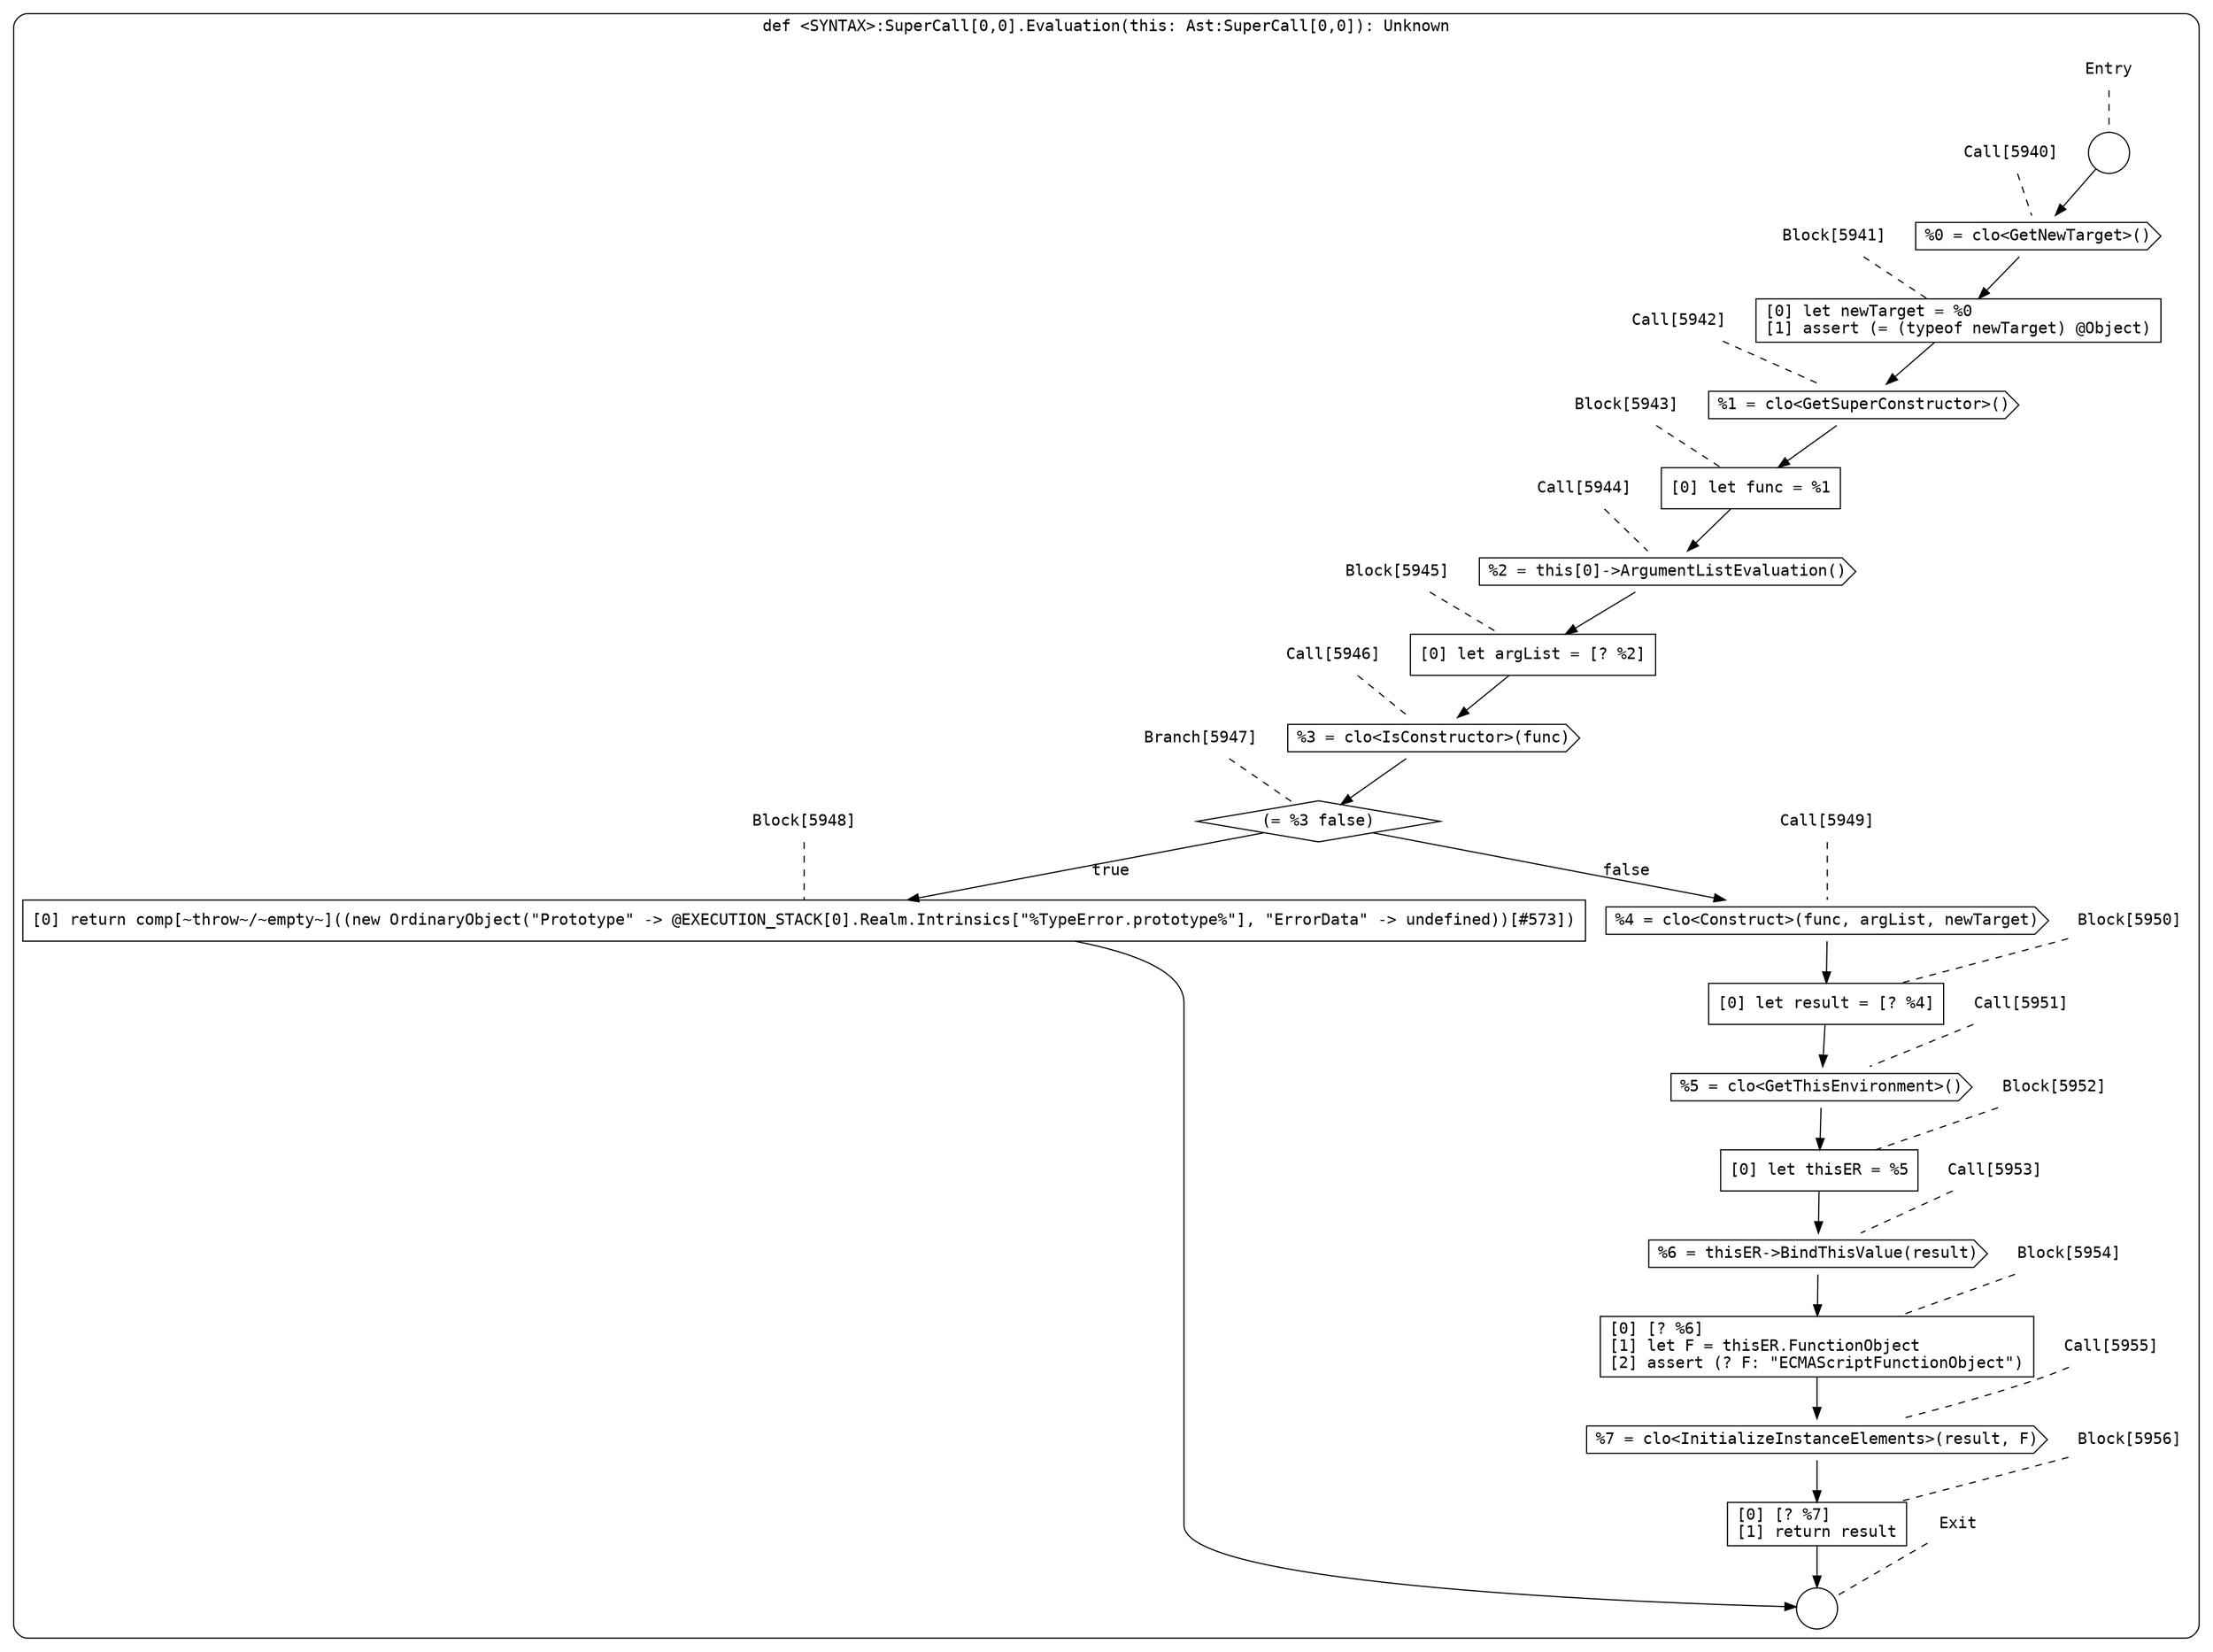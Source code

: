 digraph {
  graph [fontname = "Consolas"]
  node [fontname = "Consolas"]
  edge [fontname = "Consolas"]
  subgraph cluster1274 {
    label = "def <SYNTAX>:SuperCall[0,0].Evaluation(this: Ast:SuperCall[0,0]): Unknown"
    style = rounded
    cluster1274_entry_name [shape=none, label=<<font color="black">Entry</font>>]
    cluster1274_entry_name -> cluster1274_entry [arrowhead=none, color="black", style=dashed]
    cluster1274_entry [shape=circle label=" " color="black" fillcolor="white" style=filled]
    cluster1274_entry -> node5940 [color="black"]
    cluster1274_exit_name [shape=none, label=<<font color="black">Exit</font>>]
    cluster1274_exit_name -> cluster1274_exit [arrowhead=none, color="black", style=dashed]
    cluster1274_exit [shape=circle label=" " color="black" fillcolor="white" style=filled]
    node5940_name [shape=none, label=<<font color="black">Call[5940]</font>>]
    node5940_name -> node5940 [arrowhead=none, color="black", style=dashed]
    node5940 [shape=cds, label=<<font color="black">%0 = clo&lt;GetNewTarget&gt;()</font>> color="black" fillcolor="white", style=filled]
    node5940 -> node5941 [color="black"]
    node5941_name [shape=none, label=<<font color="black">Block[5941]</font>>]
    node5941_name -> node5941 [arrowhead=none, color="black", style=dashed]
    node5941 [shape=box, label=<<font color="black">[0] let newTarget = %0<BR ALIGN="LEFT"/>[1] assert (= (typeof newTarget) @Object)<BR ALIGN="LEFT"/></font>> color="black" fillcolor="white", style=filled]
    node5941 -> node5942 [color="black"]
    node5942_name [shape=none, label=<<font color="black">Call[5942]</font>>]
    node5942_name -> node5942 [arrowhead=none, color="black", style=dashed]
    node5942 [shape=cds, label=<<font color="black">%1 = clo&lt;GetSuperConstructor&gt;()</font>> color="black" fillcolor="white", style=filled]
    node5942 -> node5943 [color="black"]
    node5943_name [shape=none, label=<<font color="black">Block[5943]</font>>]
    node5943_name -> node5943 [arrowhead=none, color="black", style=dashed]
    node5943 [shape=box, label=<<font color="black">[0] let func = %1<BR ALIGN="LEFT"/></font>> color="black" fillcolor="white", style=filled]
    node5943 -> node5944 [color="black"]
    node5944_name [shape=none, label=<<font color="black">Call[5944]</font>>]
    node5944_name -> node5944 [arrowhead=none, color="black", style=dashed]
    node5944 [shape=cds, label=<<font color="black">%2 = this[0]-&gt;ArgumentListEvaluation()</font>> color="black" fillcolor="white", style=filled]
    node5944 -> node5945 [color="black"]
    node5945_name [shape=none, label=<<font color="black">Block[5945]</font>>]
    node5945_name -> node5945 [arrowhead=none, color="black", style=dashed]
    node5945 [shape=box, label=<<font color="black">[0] let argList = [? %2]<BR ALIGN="LEFT"/></font>> color="black" fillcolor="white", style=filled]
    node5945 -> node5946 [color="black"]
    node5946_name [shape=none, label=<<font color="black">Call[5946]</font>>]
    node5946_name -> node5946 [arrowhead=none, color="black", style=dashed]
    node5946 [shape=cds, label=<<font color="black">%3 = clo&lt;IsConstructor&gt;(func)</font>> color="black" fillcolor="white", style=filled]
    node5946 -> node5947 [color="black"]
    node5947_name [shape=none, label=<<font color="black">Branch[5947]</font>>]
    node5947_name -> node5947 [arrowhead=none, color="black", style=dashed]
    node5947 [shape=diamond, label=<<font color="black">(= %3 false)</font>> color="black" fillcolor="white", style=filled]
    node5947 -> node5948 [label=<<font color="black">true</font>> color="black"]
    node5947 -> node5949 [label=<<font color="black">false</font>> color="black"]
    node5948_name [shape=none, label=<<font color="black">Block[5948]</font>>]
    node5948_name -> node5948 [arrowhead=none, color="black", style=dashed]
    node5948 [shape=box, label=<<font color="black">[0] return comp[~throw~/~empty~]((new OrdinaryObject(&quot;Prototype&quot; -&gt; @EXECUTION_STACK[0].Realm.Intrinsics[&quot;%TypeError.prototype%&quot;], &quot;ErrorData&quot; -&gt; undefined))[#573])<BR ALIGN="LEFT"/></font>> color="black" fillcolor="white", style=filled]
    node5948 -> cluster1274_exit [color="black"]
    node5949_name [shape=none, label=<<font color="black">Call[5949]</font>>]
    node5949_name -> node5949 [arrowhead=none, color="black", style=dashed]
    node5949 [shape=cds, label=<<font color="black">%4 = clo&lt;Construct&gt;(func, argList, newTarget)</font>> color="black" fillcolor="white", style=filled]
    node5949 -> node5950 [color="black"]
    node5950_name [shape=none, label=<<font color="black">Block[5950]</font>>]
    node5950_name -> node5950 [arrowhead=none, color="black", style=dashed]
    node5950 [shape=box, label=<<font color="black">[0] let result = [? %4]<BR ALIGN="LEFT"/></font>> color="black" fillcolor="white", style=filled]
    node5950 -> node5951 [color="black"]
    node5951_name [shape=none, label=<<font color="black">Call[5951]</font>>]
    node5951_name -> node5951 [arrowhead=none, color="black", style=dashed]
    node5951 [shape=cds, label=<<font color="black">%5 = clo&lt;GetThisEnvironment&gt;()</font>> color="black" fillcolor="white", style=filled]
    node5951 -> node5952 [color="black"]
    node5952_name [shape=none, label=<<font color="black">Block[5952]</font>>]
    node5952_name -> node5952 [arrowhead=none, color="black", style=dashed]
    node5952 [shape=box, label=<<font color="black">[0] let thisER = %5<BR ALIGN="LEFT"/></font>> color="black" fillcolor="white", style=filled]
    node5952 -> node5953 [color="black"]
    node5953_name [shape=none, label=<<font color="black">Call[5953]</font>>]
    node5953_name -> node5953 [arrowhead=none, color="black", style=dashed]
    node5953 [shape=cds, label=<<font color="black">%6 = thisER-&gt;BindThisValue(result)</font>> color="black" fillcolor="white", style=filled]
    node5953 -> node5954 [color="black"]
    node5954_name [shape=none, label=<<font color="black">Block[5954]</font>>]
    node5954_name -> node5954 [arrowhead=none, color="black", style=dashed]
    node5954 [shape=box, label=<<font color="black">[0] [? %6]<BR ALIGN="LEFT"/>[1] let F = thisER.FunctionObject<BR ALIGN="LEFT"/>[2] assert (? F: &quot;ECMAScriptFunctionObject&quot;)<BR ALIGN="LEFT"/></font>> color="black" fillcolor="white", style=filled]
    node5954 -> node5955 [color="black"]
    node5955_name [shape=none, label=<<font color="black">Call[5955]</font>>]
    node5955_name -> node5955 [arrowhead=none, color="black", style=dashed]
    node5955 [shape=cds, label=<<font color="black">%7 = clo&lt;InitializeInstanceElements&gt;(result, F)</font>> color="black" fillcolor="white", style=filled]
    node5955 -> node5956 [color="black"]
    node5956_name [shape=none, label=<<font color="black">Block[5956]</font>>]
    node5956_name -> node5956 [arrowhead=none, color="black", style=dashed]
    node5956 [shape=box, label=<<font color="black">[0] [? %7]<BR ALIGN="LEFT"/>[1] return result<BR ALIGN="LEFT"/></font>> color="black" fillcolor="white", style=filled]
    node5956 -> cluster1274_exit [color="black"]
  }
}